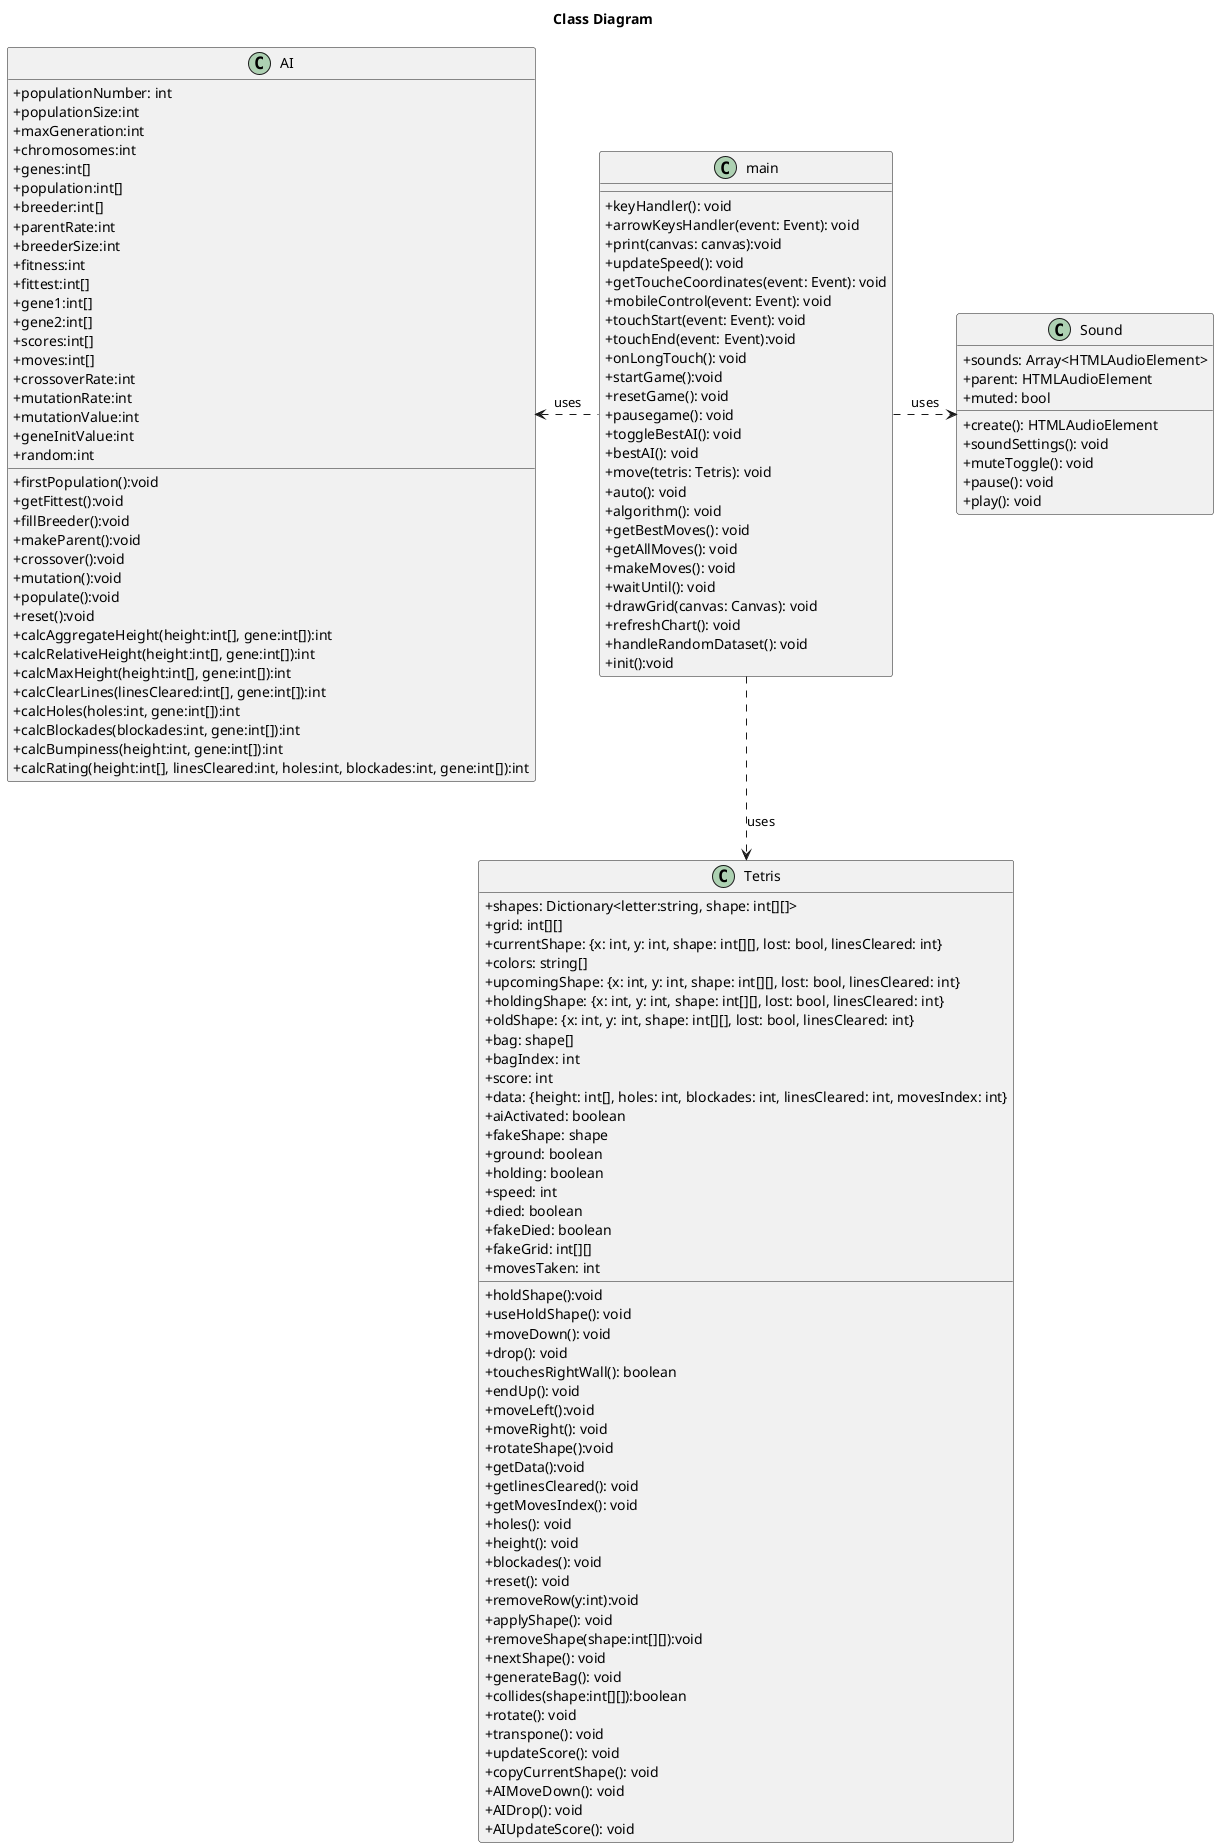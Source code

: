 @startuml klassediagram tetrisAI

title ==Class Diagram==

skinparam ClassAttributeIconSize 0
class Tetris{
    +shapes: Dictionary<letter:string, shape: int[][]>
    +grid: int[][]
    +currentShape: {x: int, y: int, shape: int[][], lost: bool, linesCleared: int}
    +colors: string[]
    +upcomingShape: {x: int, y: int, shape: int[][], lost: bool, linesCleared: int}
    +holdingShape: {x: int, y: int, shape: int[][], lost: bool, linesCleared: int}
    +oldShape: {x: int, y: int, shape: int[][], lost: bool, linesCleared: int}
    +bag: shape[]
    +bagIndex: int
    +score: int
    +data: {height: int[], holes: int, blockades: int, linesCleared: int, movesIndex: int}
    +aiActivated: boolean
    +fakeShape: shape
    +ground: boolean
    +holding: boolean   
    +speed: int
    +died: boolean
    +fakeDied: boolean
    +fakeGrid: int[][]
    +holdShape():void
    +useHoldShape(): void
    +movesTaken: int
    +moveDown(): void
    +drop(): void
    +touchesRightWall(): boolean
    +endUp(): void
    +moveLeft():void
    +moveRight(): void
    +rotateShape():void
    +getData():void
    +getlinesCleared(): void
    +getMovesIndex(): void
    +holes(): void
    +height(): void
    +blockades(): void
    +reset(): void
    +removeRow(y:int):void
    +applyShape(): void
    +removeShape(shape:int[][]):void
    +nextShape(): void
    +generateBag(): void
    +collides(shape:int[][]):boolean
    +rotate(): void
    +transpone(): void
    +updateScore(): void
    +copyCurrentShape(): void
    +AIMoveDown(): void
    +AIDrop(): void
    +AIUpdateScore(): void
}
class AI{
    +populationNumber: int
    +populationSize:int
    +maxGeneration:int
    +chromosomes:int
    +genes:int[]
    +population:int[]
    +breeder:int[]
    +parentRate:int
    +breederSize:int
    +fitness:int
    +fittest:int[]
    +gene1:int[]
    +gene2:int[]
    +scores:int[]
    +moves:int[]
    +crossoverRate:int
    +mutationRate:int
    +mutationValue:int
    +geneInitValue:int
    +random:int
    +firstPopulation():void
    +getFittest():void
    +fillBreeder():void
    +makeParent():void
    +crossover():void
    +mutation():void
    +populate():void
    +reset():void
    +calcAggregateHeight(height:int[], gene:int[]):int
    +calcRelativeHeight(height:int[], gene:int[]):int
    +calcMaxHeight(height:int[], gene:int[]):int
    +calcClearLines(linesCleared:int[], gene:int[]):int
    +calcHoles(holes:int, gene:int[]):int
    +calcBlockades(blockades:int, gene:int[]):int
    +calcBumpiness(height:int, gene:int[]):int
    +calcRating(height:int[], linesCleared:int, holes:int, blockades:int, gene:int[]):int
}
class main{
    +keyHandler(): void
    +arrowKeysHandler(event: Event): void
    +print(canvas: canvas):void
    +updateSpeed(): void
    +getToucheCoordinates(event: Event): void
    +mobileControl(event: Event): void
    +touchStart(event: Event): void
    +touchEnd(event: Event):void
    +onLongTouch(): void
    +startGame():void
    +resetGame(): void
    +pausegame(): void
    +toggleBestAI(): void
    +bestAI(): void
    +move(tetris: Tetris): void
    +auto(): void
    +algorithm(): void
    +getBestMoves(): void
    +getAllMoves(): void
    +makeMoves(): void
    +waitUntil(): void
    +drawGrid(canvas: Canvas): void
    +refreshChart(): void
    +handleRandomDataset(): void
    +init():void
}

class Sound{
    +sounds: Array<HTMLAudioElement>
    +parent: HTMLAudioElement
    +muted: bool
    +create(): HTMLAudioElement
    +soundSettings(): void
    +muteToggle(): void
    +pause(): void
    +play(): void
}

main .down.> Tetris: uses
main .right.> Sound: uses
main .left.> AI: uses
@enduml